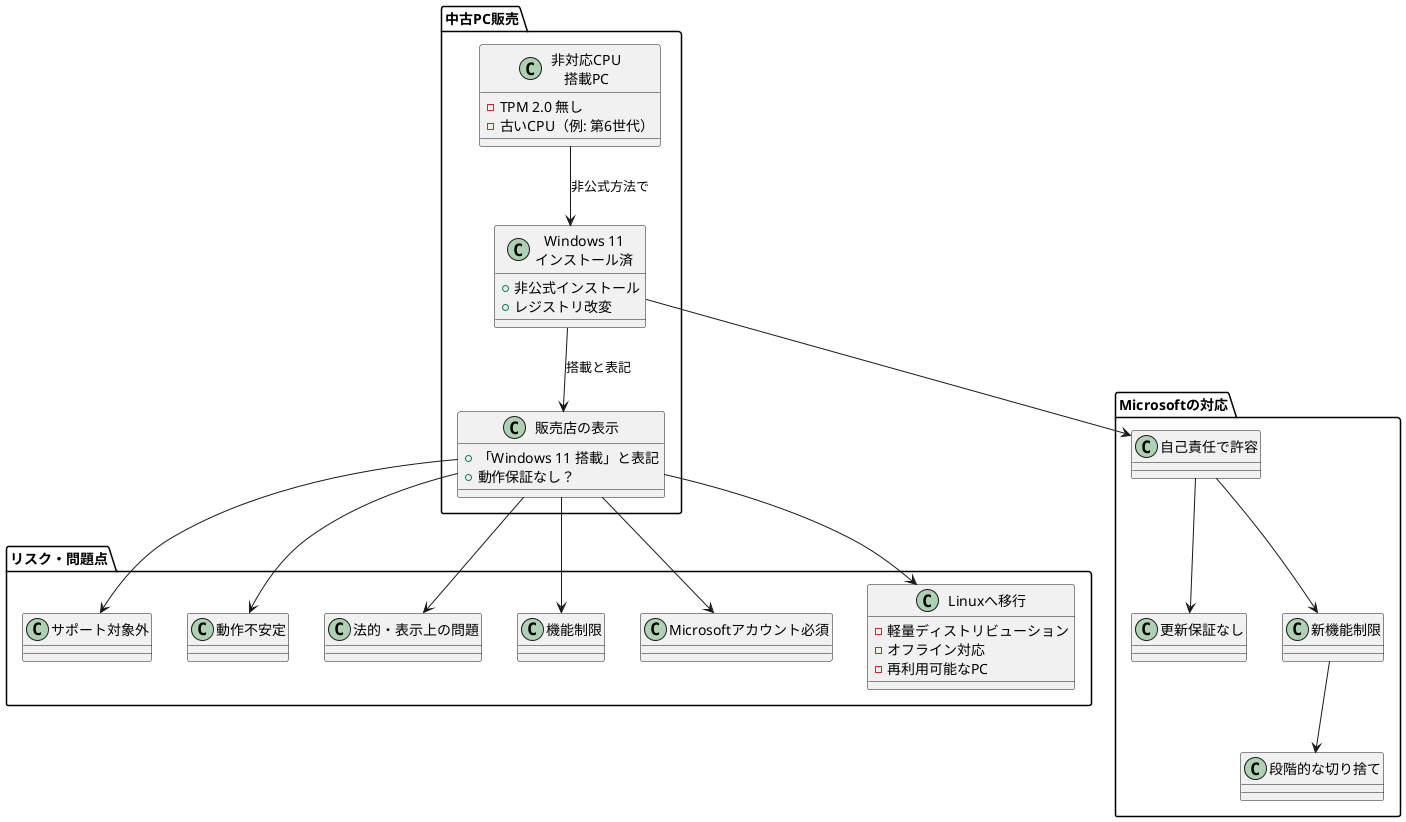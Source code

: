 @startuml
package "中古PC販売" {
  class "非対応CPU\n搭載PC" {
    - TPM 2.0 無し
    - 古いCPU（例: 第6世代）
  }

  class "Windows 11\nインストール済" {
    + 非公式インストール
    + レジストリ改変
  }

  class "販売店の表示" {
    + 「Windows 11 搭載」と表記
    + 動作保証なし？
  }
}

package "リスク・問題点" {
  class "サポート対象外"
  class "動作不安定"
  class "法的・表示上の問題"
  class "機能制限"
  class "Microsoftアカウント必須"
  class "Linuxへ移行" {
    - 軽量ディストリビューション
    - オフライン対応
    - 再利用可能なPC
  }
}

package "Microsoftの対応" {
  class "自己責任で許容"
  class "更新保証なし"
  class "新機能制限"
  class "段階的な切り捨て"
}

"非対応CPU\n搭載PC" --> "Windows 11\nインストール済" : 非公式方法で
"Windows 11\nインストール済" --> "販売店の表示" : 搭載と表記
"販売店の表示" --> "サポート対象外"
"販売店の表示" --> "動作不安定"
"販売店の表示" --> "法的・表示上の問題"
"販売店の表示" --> "機能制限"
"販売店の表示" --> "Microsoftアカウント必須"

"Windows 11\nインストール済" --> "自己責任で許容"
"自己責任で許容" --> "更新保証なし"
"自己責任で許容" --> "新機能制限"
"新機能制限" --> "段階的な切り捨て"
"販売店の表示" --> "Linuxへ移行"
@enduml